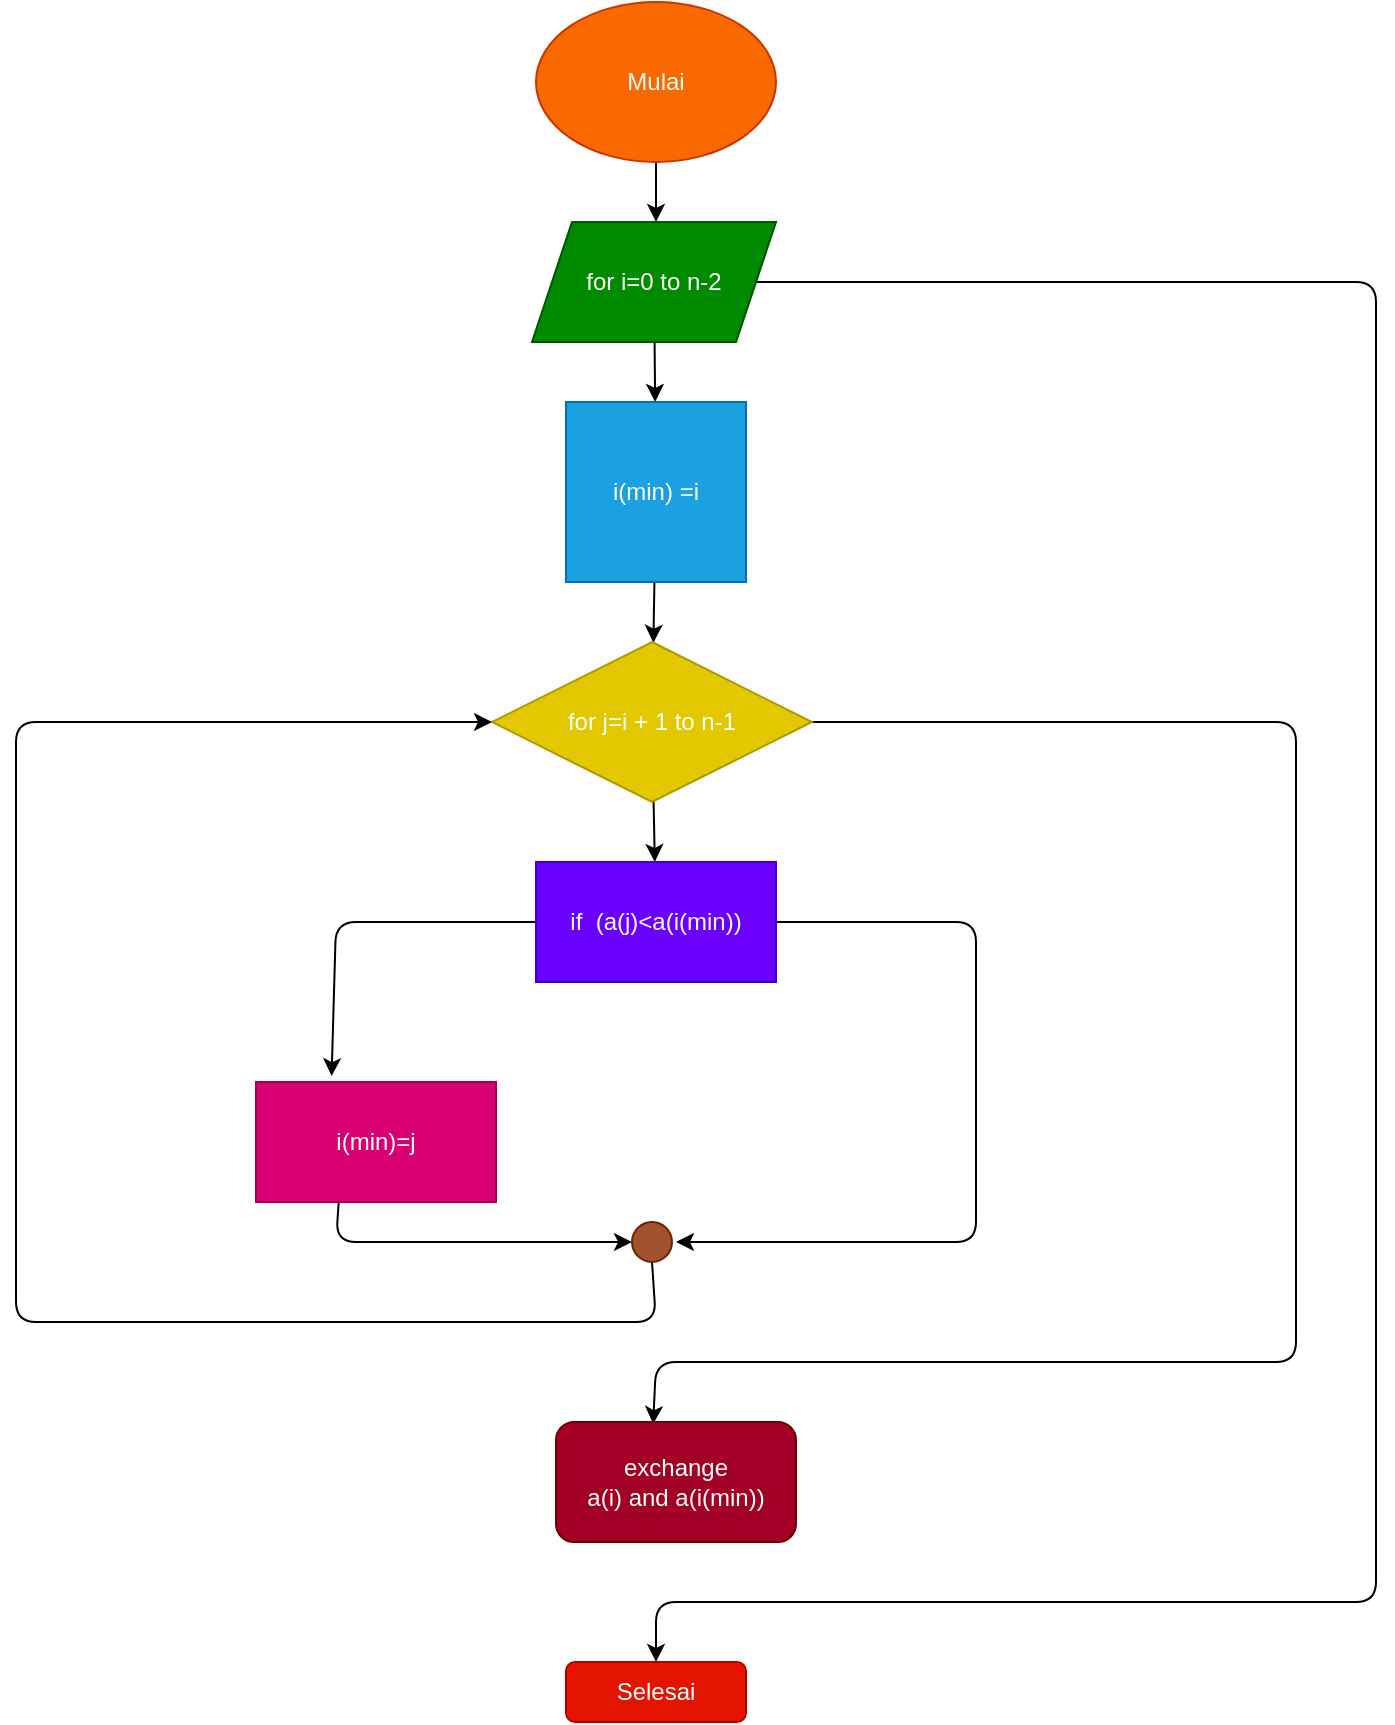 <mxfile>
    <diagram id="iVhk4VTsQgJHGClz_pRj" name="Page-1">
        <mxGraphModel dx="889" dy="627" grid="1" gridSize="10" guides="1" tooltips="1" connect="1" arrows="1" fold="1" page="1" pageScale="1" pageWidth="850" pageHeight="1100" background="#ffffff" math="0" shadow="0">
            <root>
                <mxCell id="0"/>
                <mxCell id="1" parent="0"/>
                <mxCell id="4" value="" style="edgeStyle=none;html=1;" edge="1" parent="1" source="2">
                    <mxGeometry relative="1" as="geometry">
                        <mxPoint x="440" y="110" as="targetPoint"/>
                    </mxGeometry>
                </mxCell>
                <mxCell id="2" value="Mulai" style="ellipse;whiteSpace=wrap;html=1;fillColor=#fa6800;strokeColor=#C73500;fontColor=#FFFFFF;" vertex="1" parent="1">
                    <mxGeometry x="380" width="120" height="80" as="geometry"/>
                </mxCell>
                <mxCell id="8" value="" style="edgeStyle=none;html=1;" edge="1" parent="1" source="5" target="6">
                    <mxGeometry relative="1" as="geometry"/>
                </mxCell>
                <mxCell id="24" style="edgeStyle=none;html=1;" edge="1" parent="1" source="5">
                    <mxGeometry relative="1" as="geometry">
                        <mxPoint x="440" y="830" as="targetPoint"/>
                        <Array as="points">
                            <mxPoint x="800" y="140"/>
                            <mxPoint x="800" y="800"/>
                            <mxPoint x="440" y="800"/>
                        </Array>
                    </mxGeometry>
                </mxCell>
                <mxCell id="5" value="for i=0 to n-2" style="shape=parallelogram;perimeter=parallelogramPerimeter;whiteSpace=wrap;html=1;fixedSize=1;fillColor=#008a00;fontColor=#ffffff;strokeColor=#005700;" vertex="1" parent="1">
                    <mxGeometry x="378" y="110" width="122" height="60" as="geometry"/>
                </mxCell>
                <mxCell id="9" value="" style="edgeStyle=none;html=1;" edge="1" parent="1" source="6" target="7">
                    <mxGeometry relative="1" as="geometry"/>
                </mxCell>
                <mxCell id="6" value="i(min) =i" style="whiteSpace=wrap;html=1;aspect=fixed;fillColor=#1ba1e2;fontColor=#ffffff;strokeColor=#006EAF;" vertex="1" parent="1">
                    <mxGeometry x="395" y="200" width="90" height="90" as="geometry"/>
                </mxCell>
                <mxCell id="12" value="" style="edgeStyle=none;html=1;" edge="1" parent="1" source="7" target="11">
                    <mxGeometry relative="1" as="geometry"/>
                </mxCell>
                <mxCell id="23" style="edgeStyle=none;html=1;entryX=0.405;entryY=0.017;entryDx=0;entryDy=0;entryPerimeter=0;" edge="1" parent="1" source="7" target="15">
                    <mxGeometry relative="1" as="geometry">
                        <mxPoint x="440" y="680" as="targetPoint"/>
                        <Array as="points">
                            <mxPoint x="760" y="360"/>
                            <mxPoint x="760" y="680"/>
                            <mxPoint x="440" y="680"/>
                        </Array>
                    </mxGeometry>
                </mxCell>
                <mxCell id="7" value="for j=i + 1 to n-1" style="rhombus;whiteSpace=wrap;html=1;fillColor=#e3c800;fontColor=#FFFFFF;strokeColor=#B09500;" vertex="1" parent="1">
                    <mxGeometry x="358" y="320" width="160" height="80" as="geometry"/>
                </mxCell>
                <mxCell id="18" style="edgeStyle=none;html=1;entryX=0.315;entryY=-0.049;entryDx=0;entryDy=0;entryPerimeter=0;" edge="1" parent="1" source="11" target="13">
                    <mxGeometry relative="1" as="geometry">
                        <Array as="points">
                            <mxPoint x="280" y="460"/>
                        </Array>
                    </mxGeometry>
                </mxCell>
                <mxCell id="20" style="edgeStyle=none;html=1;exitX=1;exitY=0.5;exitDx=0;exitDy=0;" edge="1" parent="1" source="11">
                    <mxGeometry relative="1" as="geometry">
                        <mxPoint x="450" y="620" as="targetPoint"/>
                        <Array as="points">
                            <mxPoint x="600" y="460"/>
                            <mxPoint x="600" y="620"/>
                        </Array>
                    </mxGeometry>
                </mxCell>
                <mxCell id="11" value="if&amp;nbsp; (a(j)&amp;lt;a(i(min))" style="rounded=0;whiteSpace=wrap;html=1;fillColor=#6a00ff;fontColor=#ffffff;strokeColor=#3700CC;" vertex="1" parent="1">
                    <mxGeometry x="380" y="430" width="120" height="60" as="geometry"/>
                </mxCell>
                <mxCell id="19" style="edgeStyle=none;html=1;entryX=0;entryY=0.5;entryDx=0;entryDy=0;exitX=0.345;exitY=0.991;exitDx=0;exitDy=0;exitPerimeter=0;" edge="1" parent="1" source="13" target="14">
                    <mxGeometry relative="1" as="geometry">
                        <Array as="points">
                            <mxPoint x="280" y="620"/>
                            <mxPoint x="320" y="620"/>
                        </Array>
                    </mxGeometry>
                </mxCell>
                <mxCell id="13" value="i(min)=j" style="rounded=0;whiteSpace=wrap;html=1;fillColor=#d80073;fontColor=#ffffff;strokeColor=#A50040;" vertex="1" parent="1">
                    <mxGeometry x="240" y="540" width="120" height="60" as="geometry"/>
                </mxCell>
                <mxCell id="22" style="edgeStyle=none;html=1;exitX=0.5;exitY=1;exitDx=0;exitDy=0;entryX=0;entryY=0.5;entryDx=0;entryDy=0;" edge="1" parent="1" source="14" target="7">
                    <mxGeometry relative="1" as="geometry">
                        <mxPoint x="120" y="360" as="targetPoint"/>
                        <Array as="points">
                            <mxPoint x="440" y="660"/>
                            <mxPoint x="120" y="660"/>
                            <mxPoint x="120" y="360"/>
                        </Array>
                    </mxGeometry>
                </mxCell>
                <mxCell id="14" value="" style="ellipse;whiteSpace=wrap;html=1;aspect=fixed;fillColor=#a0522d;fontColor=#ffffff;strokeColor=#6D1F00;" vertex="1" parent="1">
                    <mxGeometry x="428" y="610" width="20" height="20" as="geometry"/>
                </mxCell>
                <mxCell id="15" value="exchange&lt;br&gt;a(i) and a(i(min))" style="rounded=1;whiteSpace=wrap;html=1;fillColor=#a20025;fontColor=#ffffff;strokeColor=#6F0000;" vertex="1" parent="1">
                    <mxGeometry x="390" y="710" width="120" height="60" as="geometry"/>
                </mxCell>
                <mxCell id="17" value="Selesai" style="rounded=1;whiteSpace=wrap;html=1;fillColor=#e51400;fontColor=#ffffff;strokeColor=#B20000;" vertex="1" parent="1">
                    <mxGeometry x="395" y="830" width="90" height="30" as="geometry"/>
                </mxCell>
            </root>
        </mxGraphModel>
    </diagram>
</mxfile>